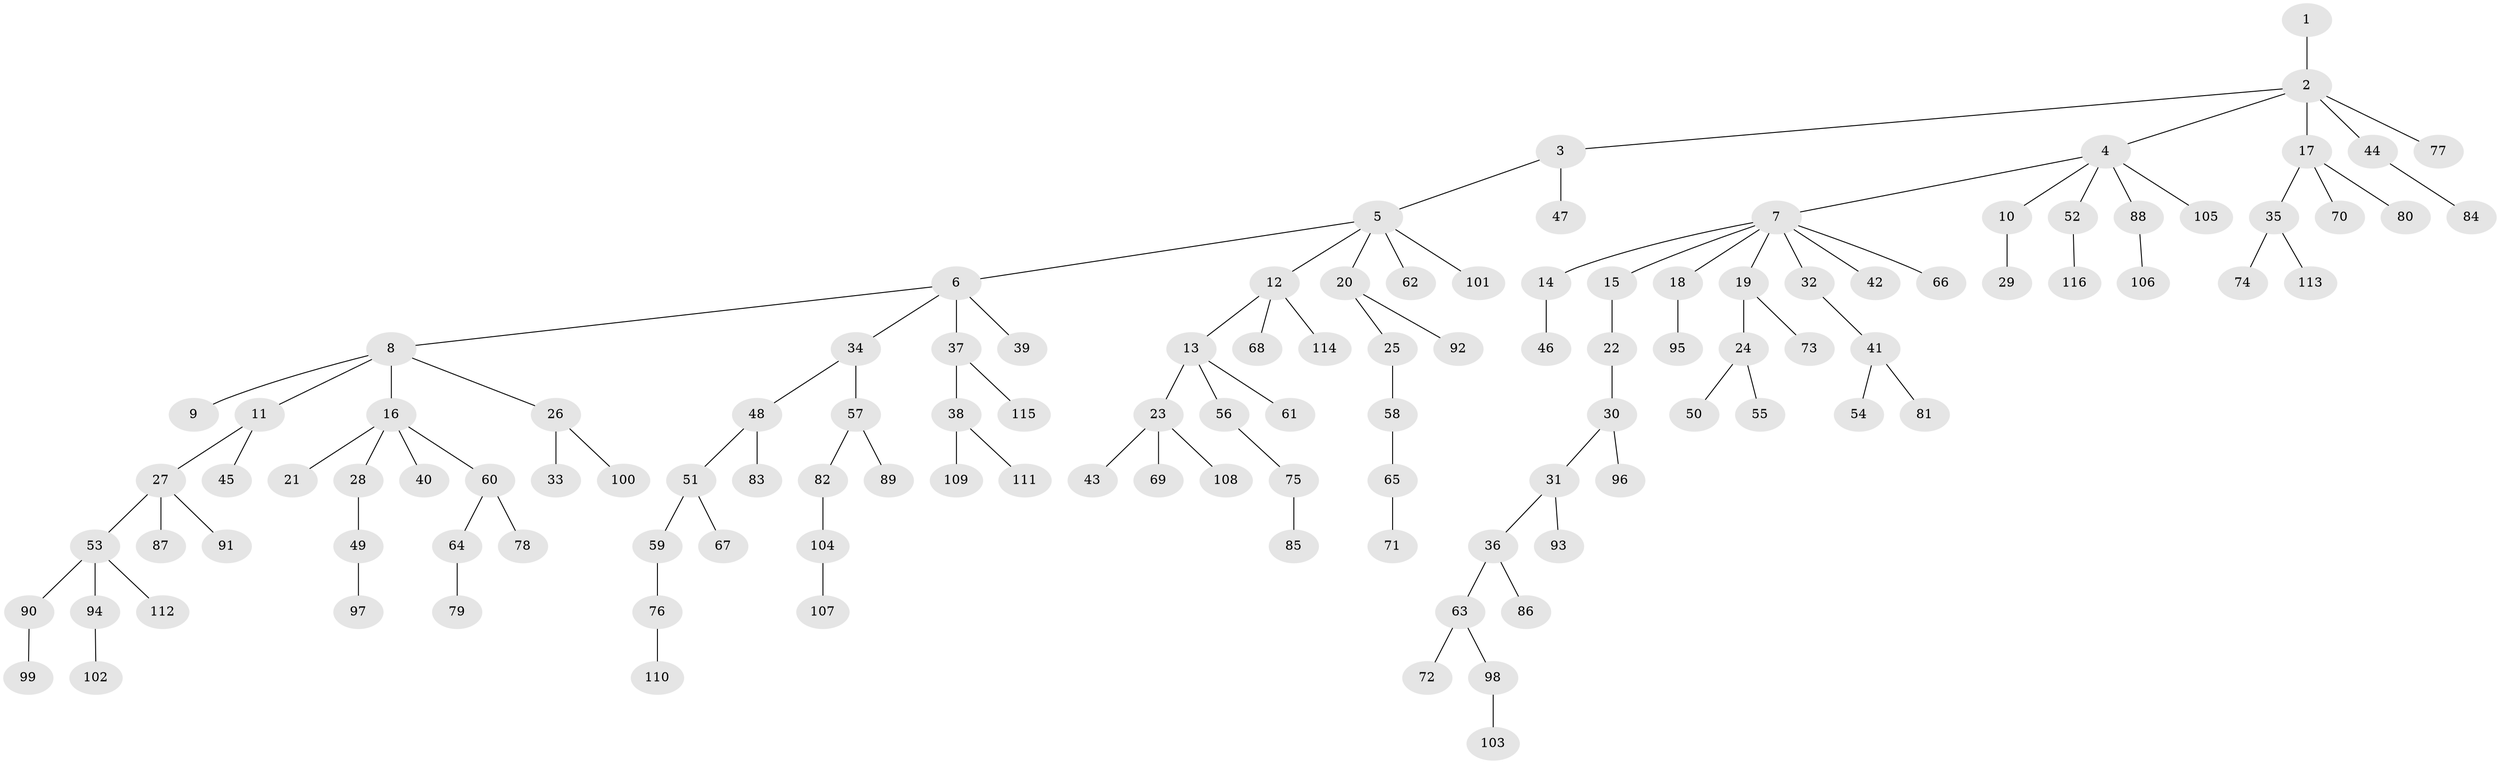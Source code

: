 // coarse degree distribution, {1: 0.5308641975308642, 6: 0.037037037037037035, 2: 0.2839506172839506, 5: 0.024691358024691357, 8: 0.024691358024691357, 4: 0.037037037037037035, 3: 0.06172839506172839}
// Generated by graph-tools (version 1.1) at 2025/24/03/03/25 07:24:06]
// undirected, 116 vertices, 115 edges
graph export_dot {
graph [start="1"]
  node [color=gray90,style=filled];
  1;
  2;
  3;
  4;
  5;
  6;
  7;
  8;
  9;
  10;
  11;
  12;
  13;
  14;
  15;
  16;
  17;
  18;
  19;
  20;
  21;
  22;
  23;
  24;
  25;
  26;
  27;
  28;
  29;
  30;
  31;
  32;
  33;
  34;
  35;
  36;
  37;
  38;
  39;
  40;
  41;
  42;
  43;
  44;
  45;
  46;
  47;
  48;
  49;
  50;
  51;
  52;
  53;
  54;
  55;
  56;
  57;
  58;
  59;
  60;
  61;
  62;
  63;
  64;
  65;
  66;
  67;
  68;
  69;
  70;
  71;
  72;
  73;
  74;
  75;
  76;
  77;
  78;
  79;
  80;
  81;
  82;
  83;
  84;
  85;
  86;
  87;
  88;
  89;
  90;
  91;
  92;
  93;
  94;
  95;
  96;
  97;
  98;
  99;
  100;
  101;
  102;
  103;
  104;
  105;
  106;
  107;
  108;
  109;
  110;
  111;
  112;
  113;
  114;
  115;
  116;
  1 -- 2;
  2 -- 3;
  2 -- 4;
  2 -- 17;
  2 -- 44;
  2 -- 77;
  3 -- 5;
  3 -- 47;
  4 -- 7;
  4 -- 10;
  4 -- 52;
  4 -- 88;
  4 -- 105;
  5 -- 6;
  5 -- 12;
  5 -- 20;
  5 -- 62;
  5 -- 101;
  6 -- 8;
  6 -- 34;
  6 -- 37;
  6 -- 39;
  7 -- 14;
  7 -- 15;
  7 -- 18;
  7 -- 19;
  7 -- 32;
  7 -- 42;
  7 -- 66;
  8 -- 9;
  8 -- 11;
  8 -- 16;
  8 -- 26;
  10 -- 29;
  11 -- 27;
  11 -- 45;
  12 -- 13;
  12 -- 68;
  12 -- 114;
  13 -- 23;
  13 -- 56;
  13 -- 61;
  14 -- 46;
  15 -- 22;
  16 -- 21;
  16 -- 28;
  16 -- 40;
  16 -- 60;
  17 -- 35;
  17 -- 70;
  17 -- 80;
  18 -- 95;
  19 -- 24;
  19 -- 73;
  20 -- 25;
  20 -- 92;
  22 -- 30;
  23 -- 43;
  23 -- 69;
  23 -- 108;
  24 -- 50;
  24 -- 55;
  25 -- 58;
  26 -- 33;
  26 -- 100;
  27 -- 53;
  27 -- 87;
  27 -- 91;
  28 -- 49;
  30 -- 31;
  30 -- 96;
  31 -- 36;
  31 -- 93;
  32 -- 41;
  34 -- 48;
  34 -- 57;
  35 -- 74;
  35 -- 113;
  36 -- 63;
  36 -- 86;
  37 -- 38;
  37 -- 115;
  38 -- 109;
  38 -- 111;
  41 -- 54;
  41 -- 81;
  44 -- 84;
  48 -- 51;
  48 -- 83;
  49 -- 97;
  51 -- 59;
  51 -- 67;
  52 -- 116;
  53 -- 90;
  53 -- 94;
  53 -- 112;
  56 -- 75;
  57 -- 82;
  57 -- 89;
  58 -- 65;
  59 -- 76;
  60 -- 64;
  60 -- 78;
  63 -- 72;
  63 -- 98;
  64 -- 79;
  65 -- 71;
  75 -- 85;
  76 -- 110;
  82 -- 104;
  88 -- 106;
  90 -- 99;
  94 -- 102;
  98 -- 103;
  104 -- 107;
}
